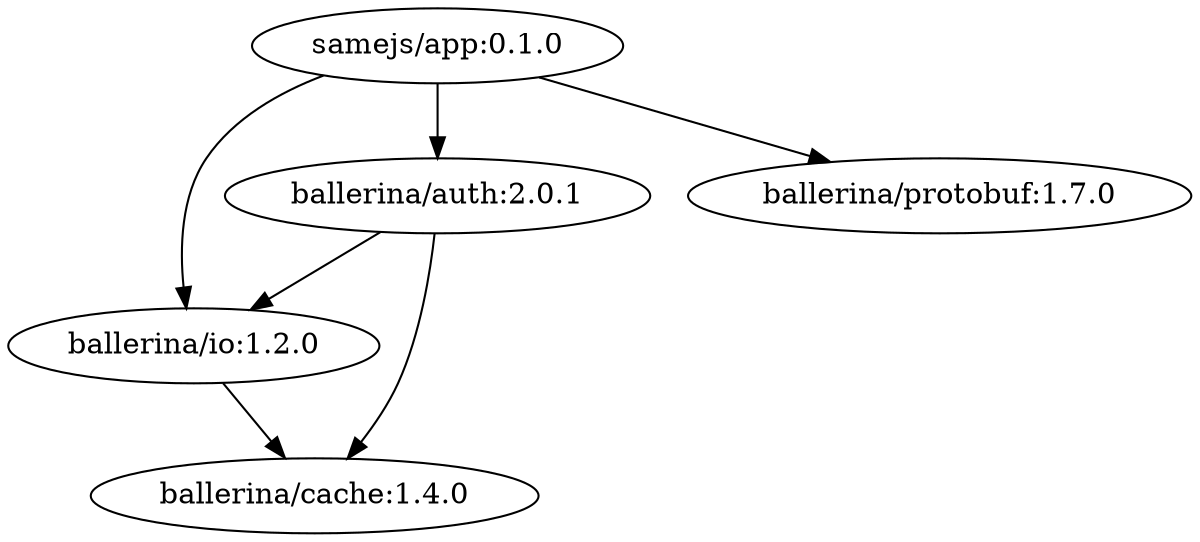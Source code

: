 digraph "example1" {
    "samejs/app:0.1.0" -> "ballerina/auth:2.0.1"
    "samejs/app:0.1.0" -> "ballerina/io:1.2.0"
    "samejs/app:0.1.0" -> "ballerina/protobuf:1.7.0"
    "ballerina/auth:2.0.1" -> "ballerina/cache:1.4.0"
    "ballerina/auth:2.0.1" -> "ballerina/io:1.2.0"
    "ballerina/io:1.2.0" -> "ballerina/cache:1.4.0"
}

